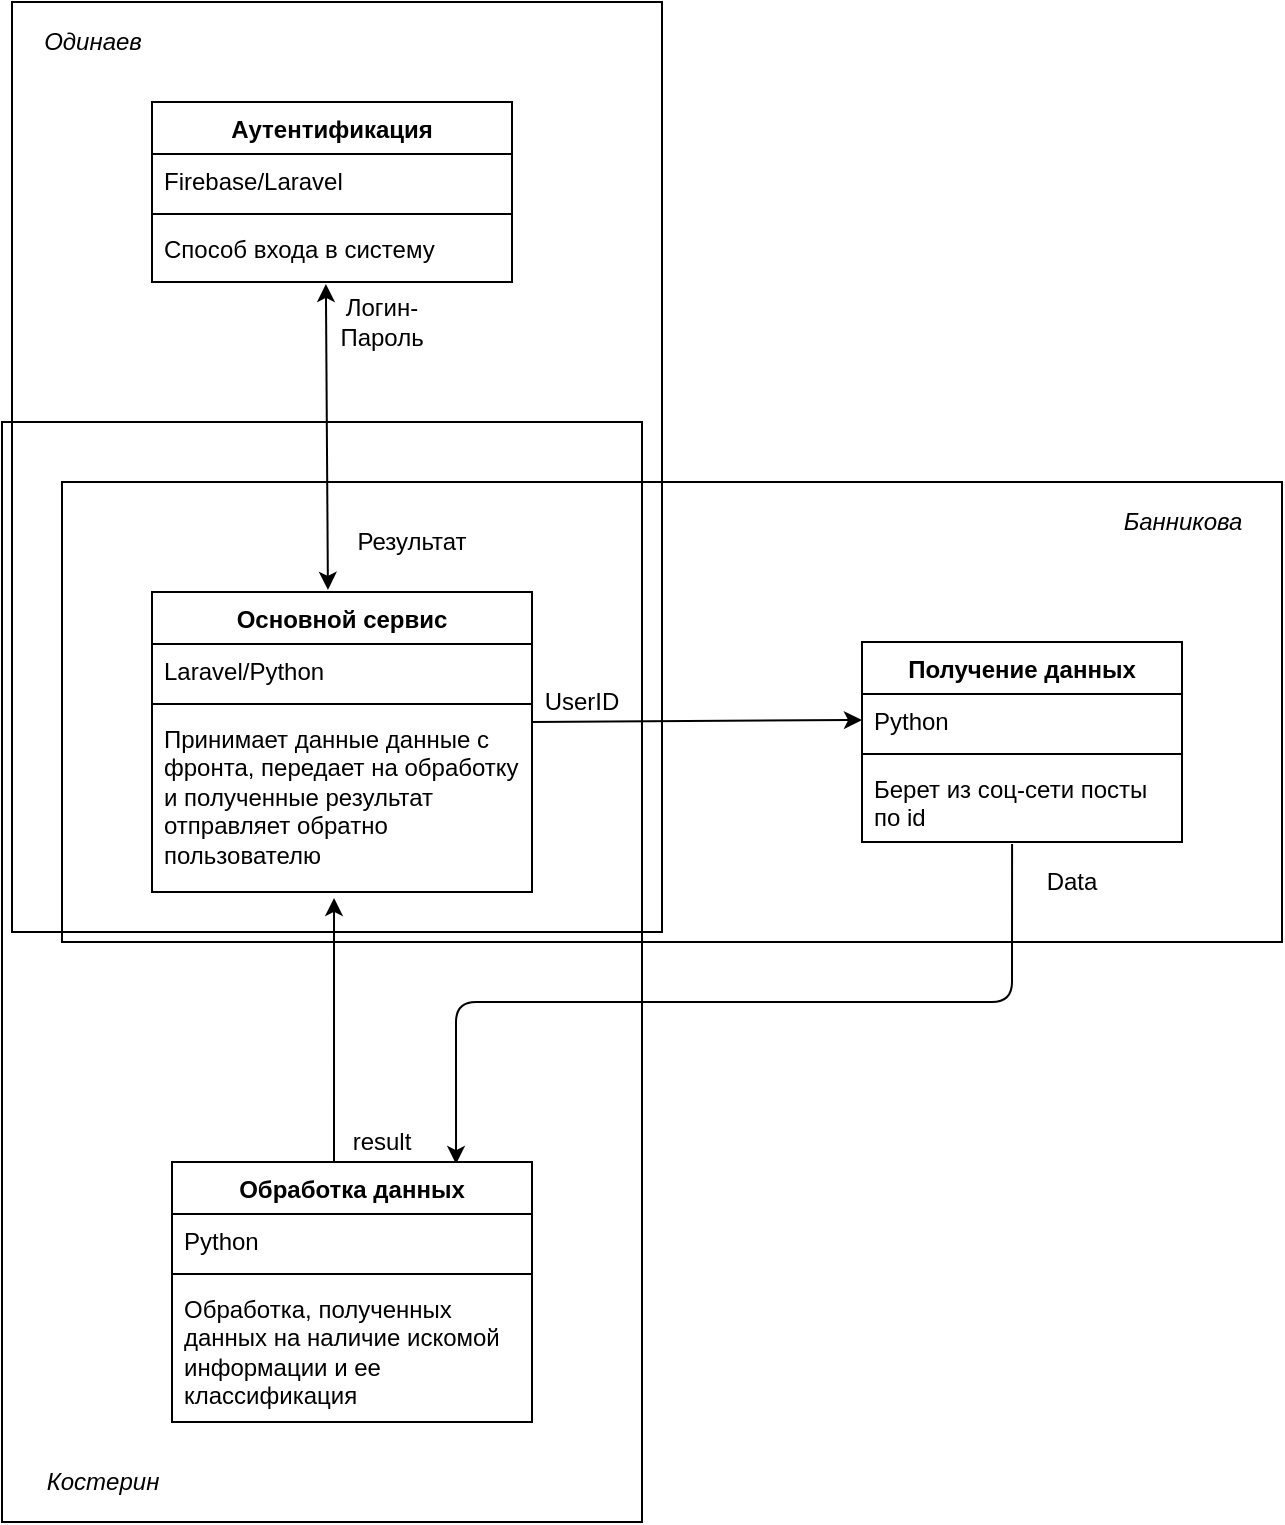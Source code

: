 <mxfile version="13.9.5" type="device"><diagram id="ofDJo9-WZQ6ZcxJqF8Cx" name="Page-1"><mxGraphModel dx="222" dy="1246" grid="1" gridSize="10" guides="1" tooltips="1" connect="1" arrows="1" fold="1" page="0" pageScale="1" pageWidth="850" pageHeight="1100" math="0" shadow="0"><root><mxCell id="0"/><mxCell id="1" parent="0"/><mxCell id="26" value="" style="endArrow=classic;startArrow=classic;html=1;entryX=0.483;entryY=1.033;entryDx=0;entryDy=0;exitX=0.463;exitY=-0.007;exitDx=0;exitDy=0;exitPerimeter=0;entryPerimeter=0;" parent="1" source="20WWDuKPhB5-OQxgvdyF-53" target="20WWDuKPhB5-OQxgvdyF-52" edge="1"><mxGeometry width="50" height="50" relative="1" as="geometry"><mxPoint x="1450" y="275" as="sourcePoint"/><mxPoint x="1450" y="85" as="targetPoint"/><Array as="points"/></mxGeometry></mxCell><mxCell id="27" value="Логин-Пароль" style="text;html=1;strokeColor=none;fillColor=none;align=center;verticalAlign=middle;whiteSpace=wrap;rounded=0;" parent="1" vertex="1"><mxGeometry x="1450" y="110" width="40" height="20" as="geometry"/></mxCell><mxCell id="28" value="Результат" style="text;html=1;strokeColor=none;fillColor=none;align=center;verticalAlign=middle;whiteSpace=wrap;rounded=0;" parent="1" vertex="1"><mxGeometry x="1465" y="220" width="40" height="20" as="geometry"/></mxCell><mxCell id="38" value="UserID" style="text;html=1;strokeColor=none;fillColor=none;align=center;verticalAlign=middle;whiteSpace=wrap;rounded=0;" parent="1" vertex="1"><mxGeometry x="1550" y="300" width="40" height="20" as="geometry"/></mxCell><mxCell id="39" value="Data" style="text;html=1;strokeColor=none;fillColor=none;align=center;verticalAlign=middle;whiteSpace=wrap;rounded=0;" parent="1" vertex="1"><mxGeometry x="1795" y="390" width="40" height="20" as="geometry"/></mxCell><mxCell id="40" value="" style="endArrow=classic;html=1;entryX=0;entryY=0.5;entryDx=0;entryDy=0;exitX=1;exitY=0.5;exitDx=0;exitDy=0;" parent="1" target="20WWDuKPhB5-OQxgvdyF-58" edge="1"><mxGeometry width="50" height="50" relative="1" as="geometry"><mxPoint x="1545" y="320" as="sourcePoint"/><mxPoint x="1680" y="320" as="targetPoint"/></mxGeometry></mxCell><mxCell id="44" value="" style="endArrow=classic;html=1;exitX=0.469;exitY=1.025;exitDx=0;exitDy=0;entryX=0.789;entryY=0.008;entryDx=0;entryDy=0;entryPerimeter=0;exitPerimeter=0;" parent="1" source="20WWDuKPhB5-OQxgvdyF-60" target="20WWDuKPhB5-OQxgvdyF-61" edge="1"><mxGeometry width="50" height="50" relative="1" as="geometry"><mxPoint x="1790" y="380" as="sourcePoint"/><mxPoint x="1790" y="500" as="targetPoint"/><Array as="points"><mxPoint x="1785" y="460"/><mxPoint x="1507" y="460"/></Array></mxGeometry></mxCell><mxCell id="45" value="" style="endArrow=classic;html=1;entryX=0.479;entryY=1.033;entryDx=0;entryDy=0;exitX=0.25;exitY=0;exitDx=0;exitDy=0;entryPerimeter=0;" parent="1" source="20WWDuKPhB5-OQxgvdyF-61" target="20WWDuKPhB5-OQxgvdyF-56" edge="1"><mxGeometry width="50" height="50" relative="1" as="geometry"><mxPoint x="1250" y="880" as="sourcePoint"/><mxPoint x="1300" y="830" as="targetPoint"/><Array as="points"><mxPoint x="1446" y="554"/></Array></mxGeometry></mxCell><mxCell id="46" value="result" style="text;html=1;strokeColor=none;fillColor=none;align=center;verticalAlign=middle;whiteSpace=wrap;rounded=0;" parent="1" vertex="1"><mxGeometry x="1450" y="520" width="40" height="20" as="geometry"/></mxCell><mxCell id="20WWDuKPhB5-OQxgvdyF-49" value="Аутентификация" style="swimlane;fontStyle=1;align=center;verticalAlign=top;childLayout=stackLayout;horizontal=1;startSize=26;horizontalStack=0;resizeParent=1;resizeParentMax=0;resizeLast=0;collapsible=1;marginBottom=0;" vertex="1" parent="1"><mxGeometry x="1355" y="10" width="180" height="90" as="geometry"/></mxCell><mxCell id="20WWDuKPhB5-OQxgvdyF-50" value="Firebase/Laravel" style="text;strokeColor=none;fillColor=none;align=left;verticalAlign=top;spacingLeft=4;spacingRight=4;overflow=hidden;rotatable=0;points=[[0,0.5],[1,0.5]];portConstraint=eastwest;" vertex="1" parent="20WWDuKPhB5-OQxgvdyF-49"><mxGeometry y="26" width="180" height="26" as="geometry"/></mxCell><mxCell id="20WWDuKPhB5-OQxgvdyF-51" value="" style="line;strokeWidth=1;fillColor=none;align=left;verticalAlign=middle;spacingTop=-1;spacingLeft=3;spacingRight=3;rotatable=0;labelPosition=right;points=[];portConstraint=eastwest;" vertex="1" parent="20WWDuKPhB5-OQxgvdyF-49"><mxGeometry y="52" width="180" height="8" as="geometry"/></mxCell><mxCell id="20WWDuKPhB5-OQxgvdyF-52" value="Способ входа в систему" style="text;strokeColor=none;fillColor=none;align=left;verticalAlign=top;spacingLeft=4;spacingRight=4;overflow=hidden;rotatable=0;points=[[0,0.5],[1,0.5]];portConstraint=eastwest;" vertex="1" parent="20WWDuKPhB5-OQxgvdyF-49"><mxGeometry y="60" width="180" height="30" as="geometry"/></mxCell><mxCell id="20WWDuKPhB5-OQxgvdyF-53" value="Основной сервис" style="swimlane;fontStyle=1;align=center;verticalAlign=top;childLayout=stackLayout;horizontal=1;startSize=26;horizontalStack=0;resizeParent=1;resizeParentMax=0;resizeLast=0;collapsible=1;marginBottom=0;" vertex="1" parent="1"><mxGeometry x="1355" y="255" width="190" height="150" as="geometry"/></mxCell><mxCell id="20WWDuKPhB5-OQxgvdyF-54" value="Laravel/Python" style="text;strokeColor=none;fillColor=none;align=left;verticalAlign=top;spacingLeft=4;spacingRight=4;overflow=hidden;rotatable=0;points=[[0,0.5],[1,0.5]];portConstraint=eastwest;" vertex="1" parent="20WWDuKPhB5-OQxgvdyF-53"><mxGeometry y="26" width="190" height="26" as="geometry"/></mxCell><mxCell id="20WWDuKPhB5-OQxgvdyF-55" value="" style="line;strokeWidth=1;fillColor=none;align=left;verticalAlign=middle;spacingTop=-1;spacingLeft=3;spacingRight=3;rotatable=0;labelPosition=right;points=[];portConstraint=eastwest;" vertex="1" parent="20WWDuKPhB5-OQxgvdyF-53"><mxGeometry y="52" width="190" height="8" as="geometry"/></mxCell><mxCell id="20WWDuKPhB5-OQxgvdyF-56" value="Принимает данные данные с фронта, передает на обработку и полученные результат отправляет обратно пользователю" style="text;strokeColor=none;fillColor=none;align=left;verticalAlign=top;spacingLeft=4;spacingRight=4;overflow=hidden;rotatable=0;points=[[0,0.5],[1,0.5]];portConstraint=eastwest;whiteSpace=wrap;" vertex="1" parent="20WWDuKPhB5-OQxgvdyF-53"><mxGeometry y="60" width="190" height="90" as="geometry"/></mxCell><mxCell id="20WWDuKPhB5-OQxgvdyF-57" value="Получение данных" style="swimlane;fontStyle=1;align=center;verticalAlign=top;childLayout=stackLayout;horizontal=1;startSize=26;horizontalStack=0;resizeParent=1;resizeParentMax=0;resizeLast=0;collapsible=1;marginBottom=0;" vertex="1" parent="1"><mxGeometry x="1710" y="280" width="160" height="100" as="geometry"/></mxCell><mxCell id="20WWDuKPhB5-OQxgvdyF-58" value="Python" style="text;strokeColor=none;fillColor=none;align=left;verticalAlign=top;spacingLeft=4;spacingRight=4;overflow=hidden;rotatable=0;points=[[0,0.5],[1,0.5]];portConstraint=eastwest;" vertex="1" parent="20WWDuKPhB5-OQxgvdyF-57"><mxGeometry y="26" width="160" height="26" as="geometry"/></mxCell><mxCell id="20WWDuKPhB5-OQxgvdyF-59" value="" style="line;strokeWidth=1;fillColor=none;align=left;verticalAlign=middle;spacingTop=-1;spacingLeft=3;spacingRight=3;rotatable=0;labelPosition=right;points=[];portConstraint=eastwest;" vertex="1" parent="20WWDuKPhB5-OQxgvdyF-57"><mxGeometry y="52" width="160" height="8" as="geometry"/></mxCell><mxCell id="20WWDuKPhB5-OQxgvdyF-60" value="Берет из соц-сети посты по id" style="text;strokeColor=none;fillColor=none;align=left;verticalAlign=top;spacingLeft=4;spacingRight=4;overflow=hidden;rotatable=0;points=[[0,0.5],[1,0.5]];portConstraint=eastwest;whiteSpace=wrap;" vertex="1" parent="20WWDuKPhB5-OQxgvdyF-57"><mxGeometry y="60" width="160" height="40" as="geometry"/></mxCell><mxCell id="20WWDuKPhB5-OQxgvdyF-61" value="Обработка данных" style="swimlane;fontStyle=1;align=center;verticalAlign=top;childLayout=stackLayout;horizontal=1;startSize=26;horizontalStack=0;resizeParent=1;resizeParentMax=0;resizeLast=0;collapsible=1;marginBottom=0;" vertex="1" parent="1"><mxGeometry x="1365" y="540" width="180" height="130" as="geometry"/></mxCell><mxCell id="20WWDuKPhB5-OQxgvdyF-62" value="Python" style="text;strokeColor=none;fillColor=none;align=left;verticalAlign=top;spacingLeft=4;spacingRight=4;overflow=hidden;rotatable=0;points=[[0,0.5],[1,0.5]];portConstraint=eastwest;" vertex="1" parent="20WWDuKPhB5-OQxgvdyF-61"><mxGeometry y="26" width="180" height="26" as="geometry"/></mxCell><mxCell id="20WWDuKPhB5-OQxgvdyF-63" value="" style="line;strokeWidth=1;fillColor=none;align=left;verticalAlign=middle;spacingTop=-1;spacingLeft=3;spacingRight=3;rotatable=0;labelPosition=right;points=[];portConstraint=eastwest;" vertex="1" parent="20WWDuKPhB5-OQxgvdyF-61"><mxGeometry y="52" width="180" height="8" as="geometry"/></mxCell><mxCell id="20WWDuKPhB5-OQxgvdyF-64" value="Обработка, полученных данных на наличие искомой информации и ее классификация" style="text;strokeColor=none;fillColor=none;align=left;verticalAlign=top;spacingLeft=4;spacingRight=4;overflow=hidden;rotatable=0;points=[[0,0.5],[1,0.5]];portConstraint=eastwest;whiteSpace=wrap;" vertex="1" parent="20WWDuKPhB5-OQxgvdyF-61"><mxGeometry y="60" width="180" height="70" as="geometry"/></mxCell><mxCell id="20WWDuKPhB5-OQxgvdyF-67" value="" style="rounded=0;whiteSpace=wrap;html=1;fillColor=none;" vertex="1" parent="1"><mxGeometry x="1310" y="200" width="610" height="230" as="geometry"/></mxCell><mxCell id="20WWDuKPhB5-OQxgvdyF-68" value="" style="rounded=0;whiteSpace=wrap;html=1;fillColor=none;" vertex="1" parent="1"><mxGeometry x="1285" y="-40" width="325" height="465" as="geometry"/></mxCell><mxCell id="20WWDuKPhB5-OQxgvdyF-69" value="" style="rounded=0;whiteSpace=wrap;html=1;fillColor=none;" vertex="1" parent="1"><mxGeometry x="1280" y="170" width="320" height="550" as="geometry"/></mxCell><mxCell id="20WWDuKPhB5-OQxgvdyF-70" value="Банникова" style="text;html=1;align=center;verticalAlign=middle;resizable=0;points=[];autosize=1;fontStyle=2" vertex="1" parent="1"><mxGeometry x="1835" y="210" width="70" height="20" as="geometry"/></mxCell><mxCell id="20WWDuKPhB5-OQxgvdyF-71" value="Костерин" style="text;html=1;align=center;verticalAlign=middle;resizable=0;points=[];autosize=1;fontStyle=2" vertex="1" parent="1"><mxGeometry x="1295" y="690" width="70" height="20" as="geometry"/></mxCell><mxCell id="20WWDuKPhB5-OQxgvdyF-72" value="Одинаев" style="text;html=1;align=center;verticalAlign=middle;resizable=0;points=[];autosize=1;fontStyle=2" vertex="1" parent="1"><mxGeometry x="1295" y="-30" width="60" height="20" as="geometry"/></mxCell></root></mxGraphModel></diagram></mxfile>
